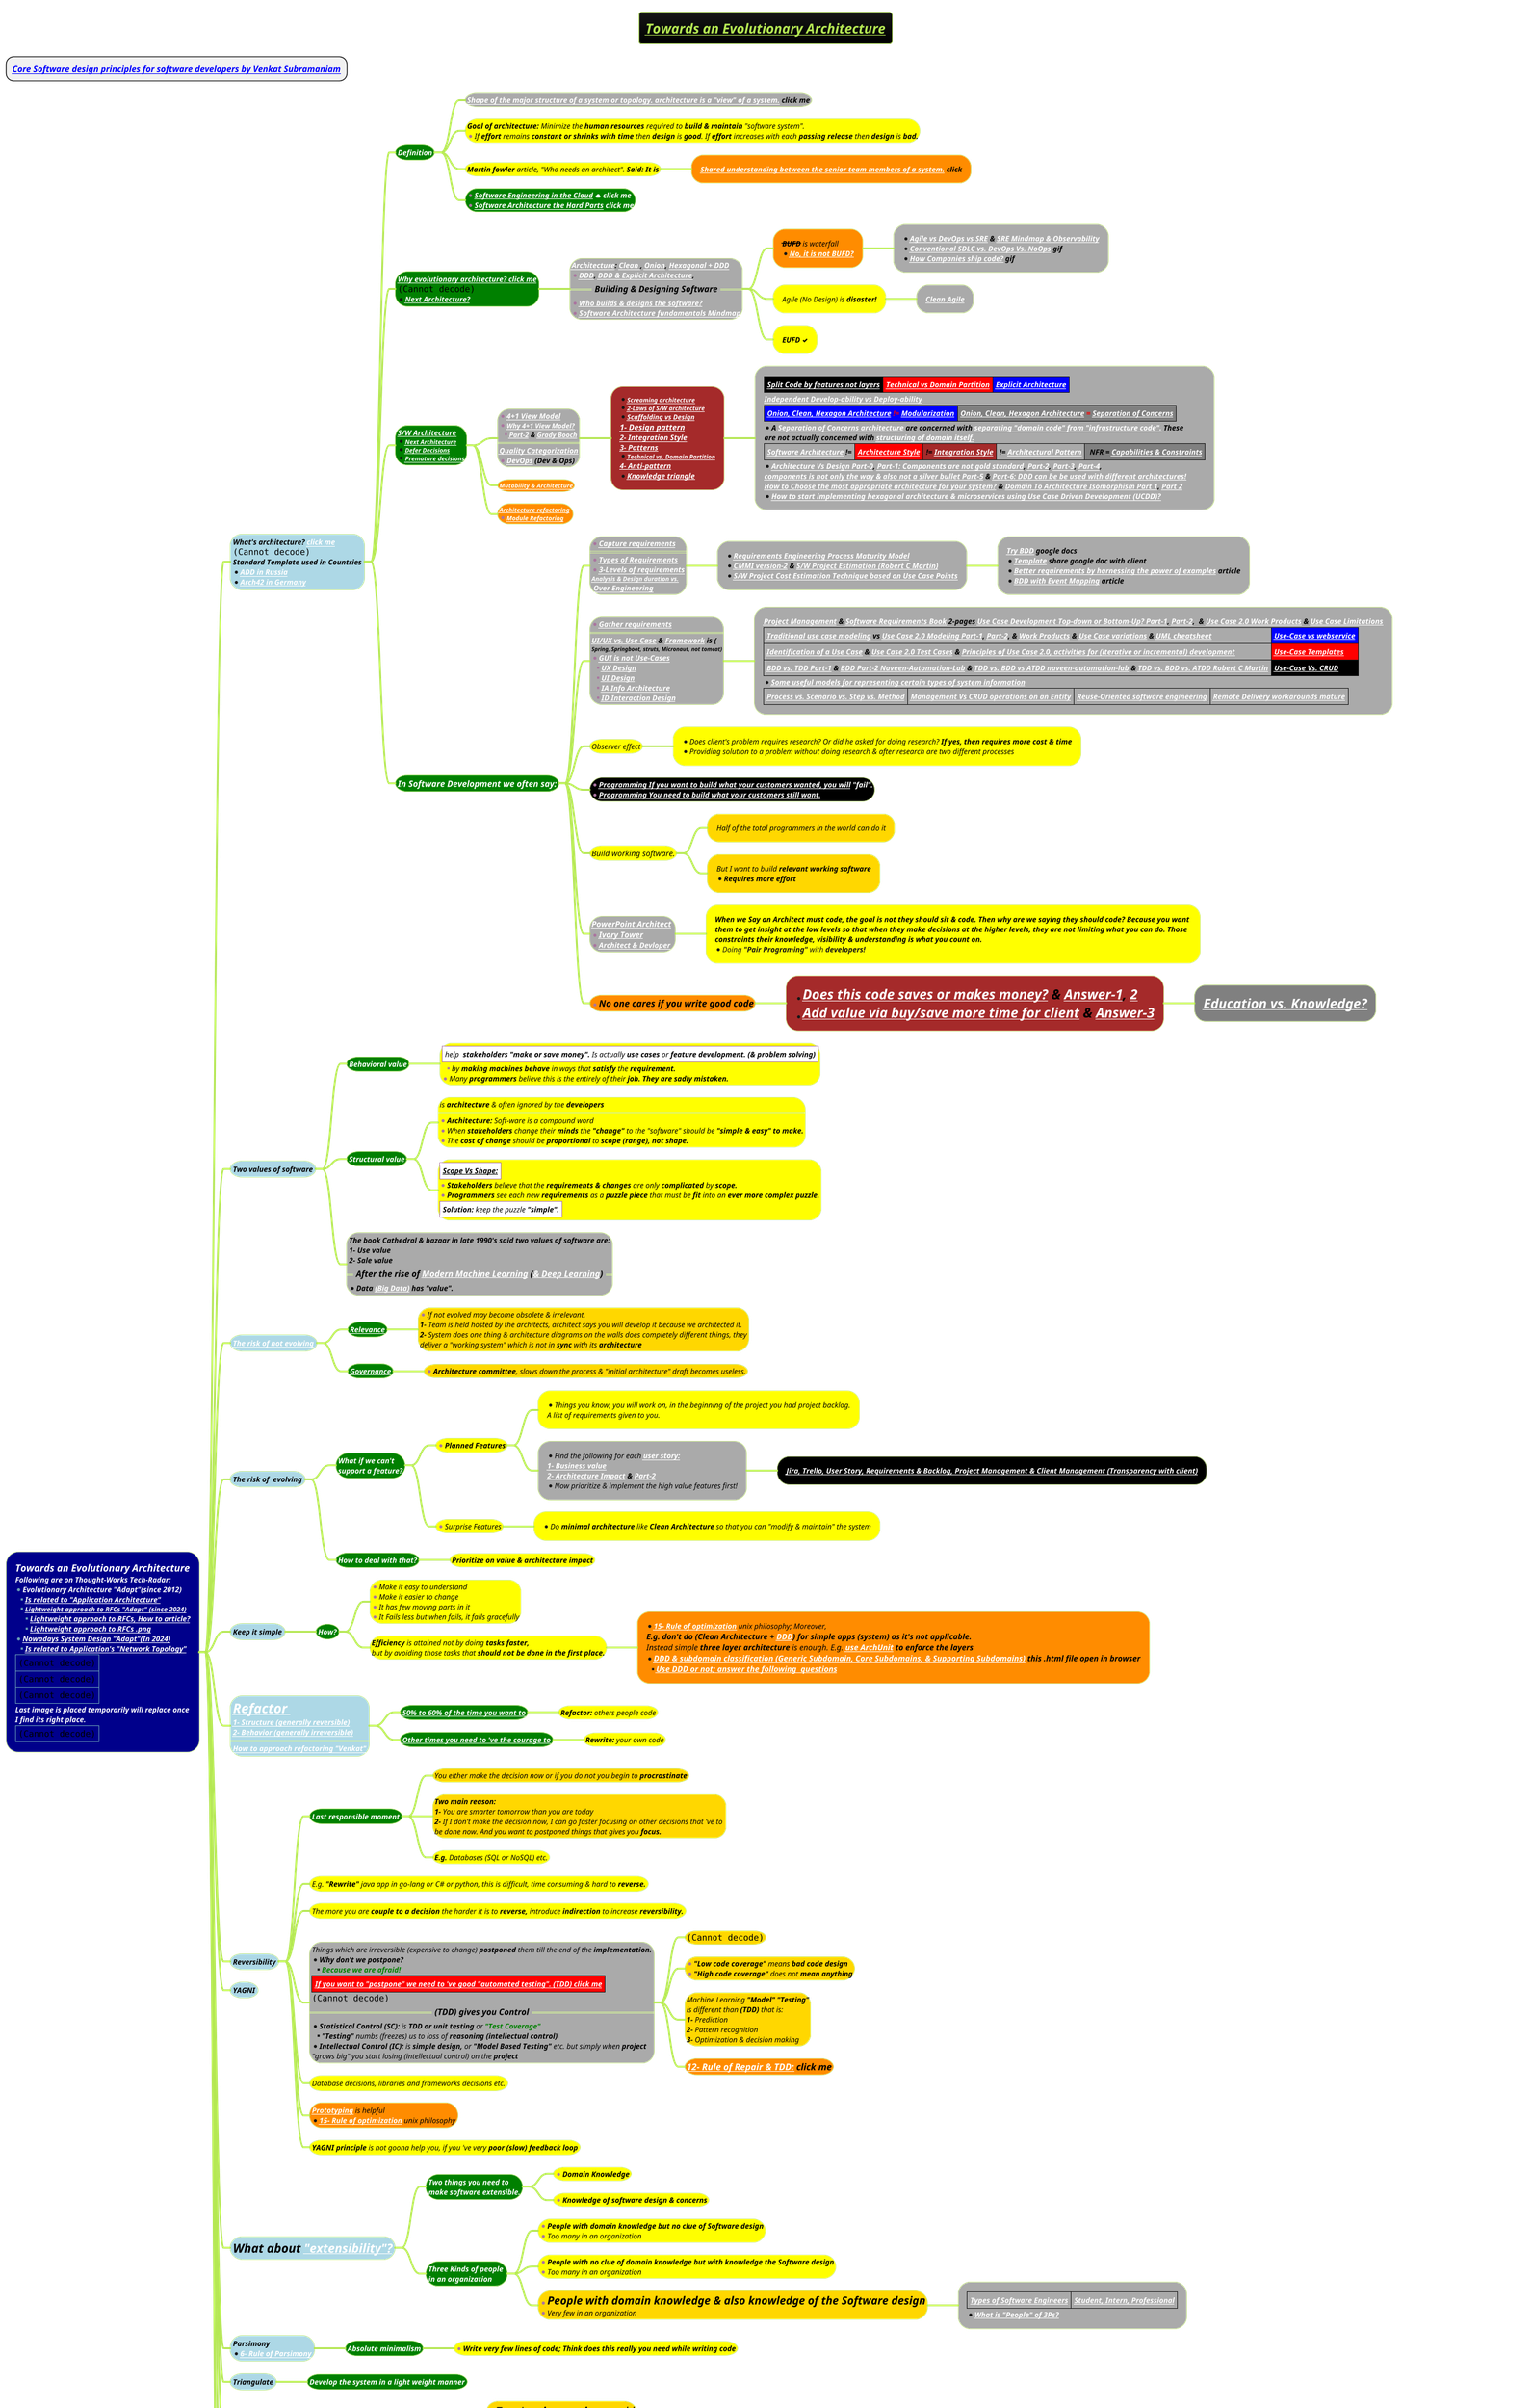 @startmindmap
title =<i><b><u><size:18>Towards an Evolutionary Architecture
* <i><b>[[docs/3-programming-languages/Venkat-Subramaniam/Core-Software-design-principles-for-software-developers.puml Core Software design principles for software developers by Venkat Subramaniam]]
!theme hacker

*[#darkblue]:<color:white><i>Towards an Evolutionary Architecture
<color:white><i><size:12>Following are on Thought-Works Tech-Radar:
*<color:white><i><size:12>Evolutionary Architecture "Adapt"(since 2012)
**<color:white><i><size:12>[[docs/3-programming-languages/Venkat-Subramaniam/images/img_149.png Is related to "Application Architecture"]]
**<color:white><i><size:11>[[https://www.thoughtworks.com/radar/techniques/lightweight-approach-to-rfcs Lightweight approach to RFCs "Adapt" (since 2024)]]
***<color:white><i><size:12>[[https://www.thoughtworks.com/radar/techniques/lightweight-approach-to-rfcs Lightweight approach to RFCs, How to article?]]
***<color:white><i><size:12>[[docs/3-programming-languages/Venkat-Subramaniam/images/img_569.png Lightweight approach to RFCs .png]]
*<color:white><i><size:12>[[docs/3-programming-languages/Venkat-Subramaniam/Architecting-Distributed-Cloud-Apps.puml Nowadays System Design "Adapt"(In 2024)]]
**<color:white><i><size:12>[[docs/3-programming-languages/Venkat-Subramaniam/images/img_149.png Is related to Application's "Network Topology"]]
|<img:images/img_6.jpg{scale=.4}>|
|<img:images/img_568.png{scale=.33}>|
|<img:images/img_567.png{scale=.396}>|
<color:white><i><size:12>Last image is placed temporarily will replace once
<color:white><i><size:12>I find its right place.
|<img:images/img_581.png{scale=.35}>|;

**[#lightblue]:<i><color #black><size:12>What's architecture? [[docs/3-programming-languages/Venkat-Subramaniam/images/img_139.png click me]]
<img:images/img_139.png{scale=.4}>
<i><color #black><size:12>Standard Template used in Countries
*<i><color #black><size:12>[[docs/3-programming-languages/Venkat-Subramaniam/images/img_571.png ADD in Russia]]
*<i><color #black><size:12>[[docs/3-programming-languages/Venkat-Subramaniam/images/img_571.png Arch42 in Germany]];

***[#green] <i><color #white><b><size:12>Definition
****[#a] <i><color #black><size:12><b>[[docs/3-programming-languages/Venkat-Subramaniam/app-vs-network-structure.puml Shape of the major structure of a system or topology. architecture is a "view" of a system.]] click me
****[#yellow]:<i><color #black><size:12>**Goal of architecture:** Minimize the **human resources** required to **build & maintain** "software system".
*<i><color #black><size:12>If **effort** remains **constant or shrinks with time** then **design** is **good**. If **effort** increases with each **passing release** then **design** is <b>bad.;
****[#yellow] <i><color #black><size:12>**Martin fowler** article, "Who needs an architect". <b>Said: It is
*****[#darkorange] <b><i><color #black><size:12>[[docs/3-programming-languages/Venkat-Subramaniam/images/img_252.png Shared understanding between the senior team members of a system.]] click
****[#green] *<b><i><color #white><size:12>[[docs/3-programming-languages/Venkat-Subramaniam/images/img_271.png Software Engineering in the Cloud]] <&cloud> click me \n*<b><i><color #white><size:12>[[docs/3-programming-languages/clean-architecture/images/img.png Software Architecture the Hard Parts]] click me

***[#green]:<b><i><color #white><size:12>[[docs/3-programming-languages/Venkat-Subramaniam/images/img_134.jpg Why evolutionary architecture? click me]]
<img:images/img_1.jpg{scale=.222}>
*<b><i><color #white><size:12>[[docs/3-programming-languages/Venkat-Subramaniam/images/img_541.png Next Architecture?]];

****[#a]:<b><i><color #black><size:12>[[docs/3-programming-languages/Venkat-Subramaniam/images/img_27.png Architecture]]: [[docs/3-programming-languages/Venkat-Subramaniam/images/img_27.png Clean ]], [[docs/3-programming-languages/Venkat-Subramaniam/images/img_58.jpg Onion]], [[docs/3-programming-languages/Venkat-Subramaniam/images/img_574.png Hexagonal + DDD]]
*<i><color #black><size:12><b>[[docs/3-programming-languages/Venkat-Subramaniam/images/img_97.png DDD]], [[docs/3-programming-languages/Venkat-Subramaniam/images/img_7.jpg DDD & Explicit Architecture]],
==<i><color #black><size:14><b>Building & Designing Software==
*<b><i><color #black><size:12>[[docs/3-programming-languages/Venkat-Subramaniam/images/img_63.png Who builds & designs the software?]]
*<b><i><color #black><size:12>[[docs/cloud-computing/AWS-Cloud/Software_Architecture_Mindmap.png Software Architecture fundamentals Mindmap]];
*****[#darkorange] <i><color #black><size:12>**--BUFD--** is waterfall \n*<i><color #black><size:12>**[[docs/3-programming-languages/Venkat-Subramaniam/images/img_556.png No, it is not BUFD?]]**
******[#a] *<i><color #black><size:12><b>[[docs/3-programming-languages/Venkat-Subramaniam/images/img_255.png Agile vs DevOps vs SRE]] & [[docs/3-devops/devops-plantuml-mindmap/Site-Reliability-Engineering-(SRE).puml SRE Mindmap & Observability]] \n*<i><color #black><b><size:12>[[docs/3-programming-languages/Venkat-Subramaniam/gif/conventional-SDLC-vs-DevOps-vs-NoOps.adoc Conventional SDLC vs. DevOps Vs. NoOps]] gif \n*<i><color #black><b><size:12>[[docs/3-programming-languages/Venkat-Subramaniam/gif/how-companies-ship-code.adoc How Companies ship code?]] gif

*****[#yellow] <i><color #black><size:12>Agile (No Design) is <b>disaster!
******[#a] <b><i><color #black><size:12>[[a Clean Agile]]
*****[#yellow] <i><color #black><size:12><b>EUFD <&check>

***[#green]:<i><color #white><b><size:12>[[docs/3-programming-languages/Venkat-Subramaniam/images/img_73.png S/W Architecture]]
*<b><i><color #black><size:10><color:white>[[docs/3-programming-languages/Venkat-Subramaniam/images/img_541.png Next Architecture]]
*<b><i><color #black><size:10><color:white>[[docs/3-programming-languages/Venkat-Subramaniam/images/img_542.png Defer Decisions]]
*<b><i><color #black><size:10><color:white>[[docs/3-programming-languages/Venkat-Subramaniam/images/img_562.png Premature decisions]];
****[#a]:*<b><i><color #black><size:12>[[docs/3-programming-languages/Venkat-Subramaniam/images/img_247.png 4+1 View Model]]
*<b><i><color #black><size:11>[[docs/3-programming-languages/Venkat-Subramaniam/images/img_527.png Why 4+1 View Model?]]
**<b><i><color #black><size:11>[[docs/3-programming-languages/Venkat-Subramaniam/images/img_528.png Part-2]] & [[docs/3-programming-languages/Venkat-Subramaniam/images/img_529.png Grady Booch]]
====
<b><i><color #black><size:12>[[docs/3-programming-languages/Venkat-Subramaniam/images/img_3.jpg Quality Categorization]]
*<b><i><color #black><size:12>[[docs/3-programming-languages/Venkat-Subramaniam/gif/conventional-SDLC-vs-DevOps-vs-NoOps.adoc DevOps]] (Dev & Ops);
*****[#brown]:*<b><i><color #black><size:10>[[docs/3-programming-languages/Venkat-Subramaniam/images/img_291.png Screaming architecture]]
*<b><i><color #black><size:10>[[docs/3-programming-languages/Venkat-Subramaniam/images/img_273.png 2-Laws of S/W architecture]]
*<b><i><color #black><size:11>[[docs/3-programming-languages/Venkat-Subramaniam/images/img_175.png Scaffolding vs Design]]
<b><i><color #black><size:13>[[docs/3-programming-languages/Venkat-Subramaniam/images/img_75.png 1- Design pattern]]
<b><i><color #black><size:12>[[docs/3-programming-languages/Venkat-Subramaniam/integration-style.puml 2- Integration Style]]
<b><i><color #black><size:12>[[docs/3-programming-languages/Venkat-Subramaniam/images/img_77.png 3- Patterns]]
*<b><i><color #black><size:10>[[docs/3-programming-languages/Venkat-Subramaniam/images/img_8.jpg Technical vs. Domain Partition]]
<b><i><color #black><size:12>[[docs/3-programming-languages/Venkat-Subramaniam/images/img_179.png 4- Anti-pattern]]
*<b><i><color #black><size:12>[[docs/3-programming-languages/Venkat-Subramaniam/images/img_245.png Knowledge triangle]];
******[#a]:|<#black><b><i><color #black><size:12>[[docs/3-programming-languages/Venkat-Subramaniam/images/img_575.png Split Code by features not layers]]|<#red><b><i><color #black><size:12>[[docs/3-programming-languages/Venkat-Subramaniam/images/img_8.jpg Technical vs Domain Partition]]|<#blue><b><i><color #black><size:12>[[docs/3-programming-languages/Venkat-Subramaniam/images/img_7.jpg Explicit Architecture]]|
<b><i><color #black><size:12>[[a Independent Develop-ability vs Deploy-ability]]
|<#blue><b><i><color #red><size:12>[[docs/3-programming-languages/Venkat-Subramaniam/images/img_7.jpg Onion, Clean, Hexagon Architecture]] != [[docs/3-programming-languages/Venkat-Subramaniam/images/img_41.png Modularization]]|<#grey><b><i><color #red><size:12>[[docs/3-programming-languages/Venkat-Subramaniam/images/img_7.jpg Onion, Clean, Hexagon Architecture]] = [[a Separation of Concerns]]|
*<b><i><color #black><size:12>A [[docs/3-programming-languages/Venkat-Subramaniam/images/img_7.jpg Separation of Concerns architecture]] are concerned with [[docs/3-programming-languages/Venkat-Subramaniam/images/img_7.jpg separating "domain code" from "infrastructure code".]] These
<b><i><color #black><size:12>are not actually concerned with [[docs/3-programming-languages/Venkat-Subramaniam/images/img_580.png structuring of domain itself.]]
|<b><i><color #black><size:12>[[docs/3-programming-languages/Venkat-Subramaniam/images/img_73.png Software Architecture]] !=|<#red><b><i><color #red><size:12>[[docs/3-programming-languages/Venkat-Subramaniam/images/img_77.png Architecture Style]]|<#brown><b><i><color #black><size:12>!= [[docs/3-programming-languages/Venkat-Subramaniam/integration-style.puml Integration Style]]|<b><i><color #black><size:12>!= [[docs/3-programming-languages/Venkat-Subramaniam/images/img_77.png Architectural Pattern]]|<#grey><b><i><color #black><size:12> NFR = [[docs/3-programming-languages/Venkat-Subramaniam/images/img_603.png Capabilities & Constraints]]|
*<b><i><color #black><size:12>[[docs/3-programming-languages/Venkat-Subramaniam/images/img_582.png Architecture Vs Design Part-0]], [[docs/3-programming-languages/Venkat-Subramaniam/images/img_575.png Part-1: Components are not gold standard]], [[docs/3-programming-languages/Venkat-Subramaniam/images/img_583.png Part-2]], [[docs/3-programming-languages/Venkat-Subramaniam/images/img_584.png Part-3]], [[docs/3-programming-languages/Venkat-Subramaniam/images/img_585.png Part-4]],
<b><i><color #black><size:12>[[docs/3-programming-languages/Venkat-Subramaniam/images/img_586.png components is not only the way & also not a silver bullet Part-5]] & [[docs/3-programming-languages/Venkat-Subramaniam/images/img_587.png Part-6: DDD can be be used with different architectures!]]
<b><i><color #black><size:12>[[docs/3-programming-languages/Venkat-Subramaniam/images/img_599.png How to Choose the most appropriate architecture for your system?]] & [[https://www.youtube.com/watch?v=LwSyX9AA3_0&ab_channel=MarkRichards Domain To Architecture Isomorphism Part 1]], [[https://www.youtube.com/watch?v=LwSyX9AA3_0&ab_channel=MarkRichards Part 2]]
*<b><i><color #black><size:12>[[docs/3-programming-languages/Venkat-Subramaniam/images/img_604.png How to start implementing hexagonal architecture & microservices using Use Case Driven Development (UCDD)?]];

****[#darkorange] <b><i><color #black><size:10>[[docs/3-programming-languages/Venkat-Subramaniam/images/img_283.png Mutability & Architecture]]
****[#darkorange] <b><i><color #black><size:10>[[docs/3-programming-languages/Venkat-Subramaniam/images/img_256.png Architecture refactoring]] \n*<b><i><color #black><size:10>[[docs/3-programming-languages/Venkat-Subramaniam/images/img_512.png Module Refactoring]]

***[#green] <b><i><color #white><size:14>In Software Development we often say:
****[#a]:*<b><i><color #black><size:12>[[docs/3-programming-languages/Venkat-Subramaniam/images/img_138.png Capture requirements]]
====
*<b><i><color #black><size:12>[[docs/3-programming-languages/Venkat-Subramaniam/images/img_601.png Types of Requirements]]
*<b><i><color #black><size:12>[[docs/3-programming-languages/Venkat-Subramaniam/images/img_5.jpg 3-Levels of requirements]]
<b><i><color #black><size:10>[[docs/3-programming-languages/Venkat-Subramaniam/images/img_530.png Analysis & Design duration vs.]]
<b><i><color #black><size:12> [[docs/3-programming-languages/Venkat-Subramaniam/images/img_530.png Over Engineering]];

*****[#a]:*<b><i><color #black><size:12>[[docs/3-programming-languages/Venkat-Subramaniam/images/img_242.png Requirements Engineering Process Maturity Model]]
*<b><i><color #black><size:12>[[docs/3-programming-languages/Venkat-Subramaniam/images/img_244.png CMMI version-2]] & [[docs/3-programming-languages/Venkat-Subramaniam/images/img_439.png S/W Project Estimation (Robert C Martin)]]
*<b><i><color #black><size:12>[[docs/3-programming-languages/clean-architecture/images/image-2023-02-20-18-57-28-106.png S/W Project Cost Estimation Technique based on Use Case Points]];

******[#a]:<b><i><color #black><size:12>[[https://docs.google.com/document/d/1yBJZUMnXvuQWVgM9HTpH0VHwaUutjbFmHIjZrzKLMVA/edit Try BDD]] google docs
*<b><i><color #black><size:12>[[docs/3-programming-languages/Venkat-Subramaniam/images/img_282.png Template]] share google doc with client
*<b><i><color #black><size:12>[[https://cucumber.io/blog/bdd/better-requirements-by-harnessing-the-power-of-exa/ Better requirements by harnessing the power of examples]] article
*<b><i><color #black><size:12>[[https://cucumber.io/blog/bdd/bdd-with-event-mapping/ BDD with Event Mapping]] article;

****[#a]:*<b><i><color #black><size:12>[[docs/1-business-analyst/requirements-management.puml Gather requirements]]
====
<b><i><color #black><size:12>[[docs/1-Requirement-Engineering/MVP-PoC-and-case-study/UI-UX.puml UI/UX vs. Use Case]] & [[docs/3-programming-languages/Venkat-Subramaniam/images/img_267.png Framework]] is (
<b><i><color #black><size:9>Spring, Springboot, struts, Micronaut, not tomcat)
*<b><i><color #black><size:12>[[docs/3-programming-languages/Venkat-Subramaniam/images/img_532.png GUI is not Use-Cases]]
**<b><i><color #black><size:12>[[docs/3-programming-languages/Venkat-Subramaniam/images/img_534.png UX Design]]
**<b><i><color #black><size:12>[[docs/3-programming-languages/Venkat-Subramaniam/images/img_533.png UI Design]]
**<b><i><color #black><size:12>[[docs/3-programming-languages/Venkat-Subramaniam/images/img_535.png IA Info Architecture]]
**<b><i><color #black><size:12>[[docs/3-programming-languages/Venkat-Subramaniam/images/img_536.png ID Interaction Design]];
*****[#a]:<b><i><color #black><size:12>[[docs/1-business-analyst/project-management/project-management.puml Project Management]] & [[docs/3-programming-languages/Venkat-Subramaniam/pdf/software-requirements.pdf Software Requirements Book]] 2-pages [[docs/3-programming-languages/Venkat-Subramaniam/images/img_538.png Use Case Development Top-down or Bottom-Up? Part-1]], [[docs/3-programming-languages/Venkat-Subramaniam/images/img_561.png Part-2]],  & [[docs/3-programming-languages/Venkat-Subramaniam/images/img_539.png Use Case 2.0 Work Products]] & [[docs/3-programming-languages/Venkat-Subramaniam/images/img_540.png Use Case Limitations]]
|<b><i><color #black><size:12>[[docs/3-programming-languages/clean-architecture/images/use-case-modeling.png Traditional use case modeling]] vs [[docs/3-programming-languages/Venkat-Subramaniam/images/img_171.png Use Case 2.0 Modeling Part-1]], [[docs/3-programming-languages/Venkat-Subramaniam/images/img_345.png Part-2]], & [[docs/3-programming-languages/Venkat-Subramaniam/images/img_211.png Work Products]] & [[docs/3-programming-languages/Venkat-Subramaniam/images/img_287.png Use Case variations]] & [[docs/3-programming-languages/Venkat-Subramaniam/images/img_128.jpg UML cheatsheet]]|<#blue><b><i>[[docs/2-uml/requirements-and-design-with-plantuml/1-use-cases-or-features/use-case.png Use-Case vs webservice]]|
|<b><i><color #black><size:12>[[docs/3-programming-languages/Venkat-Subramaniam/Identification-of-a-use-case.puml Identification of a Use Case]] & [[docs/3-programming-languages/Venkat-Subramaniam/images/img_355.png Use Case 2.0 Test Cases]] & [[docs/3-programming-languages/Venkat-Subramaniam/images/img_356.png Principles of Use Case 2.0, activities for (iterative or incremental) development]]|<#red><b><i>[[docs/3-programming-languages/clean-architecture/images/Screenshot_33.png Use-Case Templates]]|
|<b><i><color #black><size:12>[[docs/3-programming-languages/Venkat-Subramaniam/images/BDD-Vs-TDD.drawio.png BDD vs. TDD Part-1]] & [[docs/3-programming-languages/Venkat-Subramaniam/images/img_427.png BDD Part-2 Naveen-Automation-Lab]] & [[docs/3-programming-languages/Venkat-Subramaniam/images/img_426.png TDD vs. BDD vs ATDD naveen-automation-lab]] & [[docs/3-programming-languages/Venkat-Subramaniam/images/ATDD-vs-TDD-robert-c-martin.drawio.png TDD vs. BDD vs. ATDD Robert C Martin]]|<#black><i><b>[[docs/3-programming-languages/Venkat-Subramaniam/images/img_525.png Use-Case Vs. CRUD]]|
*<b><i><color #black><size:12>[[docs/3-programming-languages/Venkat-Subramaniam/images/img_543.png Some useful models for representing certain types of system information]]
|<b><i><color #black><size:12>[[docs/3-programming-languages/Venkat-Subramaniam/images/img_564.png Process vs. Scenario vs. Step vs. Method]]|<b><i><color #black><size:12>[[docs/3-programming-languages/Venkat-Subramaniam/images/img_565.png Management Vs CRUD operations on an Entity]]|<b><i><color #black><size:12>[[docs/1-Requirement-Engineering/reuse-oriented-software-engineering.puml Reuse-Oriented software engineering]]|<b><i><color #black><size:12>[[docs/3-programming-languages/Venkat-Subramaniam/images/img_570.png Remote Delivery workarounds mature]]|;

****[#yellow] <i><color #black><size:12>Observer effect
*****[#yellow] *<i><color #black><size:12>Does client's problem requires research? Or did he asked for doing research? <b>If yes, then requires more cost & time \n*<i><color #black><size:12>Providing solution to a problem without doing research & after research are two different processes
****[#black] *<b><i><color #white><size:12>[[docs/3-programming-languages/Venkat-Subramaniam/images/img_268.png Programming If you want to build what your customers wanted, you will]] <b>"fail".\n*<b><i><color #white><size:12>[[docs/3-programming-languages/Venkat-Subramaniam/images/img_268.png Programming You need to build what your customers still want.]]
****[#yellow] <i><color #black><size:13>Build working software.
*****[#gold] <i><color #black><size:12>Half of the total programmers in the world can do it
*****[#gold] <i><color #black><size:12>But I want to build <b>relevant working software\n*<b><i><color #black><size:12>Requires more effort
****[#a] <i><color #black><size:13><b>[[docs/3-programming-languages/Venkat-Subramaniam/images/img_251.png PowerPoint Architect]] \n*<i><color #black><size:13><b>[[docs/3-programming-languages/Venkat-Subramaniam/images/img_431.png Ivory Tower]] \n*<i><color #black><size:12><b>[[docs/3-programming-languages/Venkat-Subramaniam/images/img_446.png Architect & Devloper]]
*****[#yellow] <i><color #black><size:12><b>When we Say an Architect must code, the goal is not they should sit & code. Then why are we saying they should code? Because you want \n<i><color #black><size:12><b>them to get insight at the low levels so that when they make decisions at the higher levels, they are not limiting what you can do. Those \n<i><color #black><size:12><b>constraints their knowledge, visibility & understanding is what you count on. \n*<i>Doing **"Pair Programing"** with <b>developers!
****[#darkorange] *<i><color #black><size:15><b>No one cares if you write good code
*****[#brown]:*<i><color #black><size:22><b>[[docs/3-programming-languages/Venkat-Subramaniam/images/img_59.png Does this code saves or makes money?]] & [[docs/3-programming-languages/Venkat-Subramaniam/images/img_559.png Answer-1]], [[docs/3-programming-languages/Venkat-Subramaniam/images/img_560.png 2]]
*<i><color #black><size:22><b>[[docs/3-programming-languages/Venkat-Subramaniam/images/img_59.png Add value via buy/save more time for client]] & [[docs/3-programming-languages/Venkat-Subramaniam/images/img_566.png Answer-3]];
******[#grey] <i><color #black><size:22><b>[[docs/3-programming-languages/Venkat-Subramaniam/images/img_59.png Education vs. Knowledge?]]
**[#lightblue] <i><color #black><size:12><b>Two values of software
***[#green] <i><color #white><size:12><b>Behavioral value
****[#yellow]:|<#white><i><color #black><size:12>help  **stakeholders** <b>"make or save money".</b> Is actually **use cases** or <b>feature development. (& problem solving)|
**<i><color #black><size:12>by **making machines behave** in ways that **satisfy** the <b>requirement.
*<i><color #black><size:12>Many **programmers** believe this is the entirely of their <b>job. They are sadly mistaken.;
***[#green] <i><color #white><size:12><b>Structural value
****[#yellow]:<i><color #black><size:12>is **architecture** & often ignored by the <b>developers
====
*<i><color #black><size:12>**Architecture:** Soft-ware is a compound word
*<i><color #black><size:12>When **stakeholders** change their **minds** the **"change"** to the "software" should be <b>"simple & easy" to make.
*<i><color #black><size:12>The **cost of change** should be **proportional** to <b>scope (range), not shape.;
****[#yellow]:|<#white><i><color #black><size:12><b><u>Scope Vs Shape:|
*<i><color #black><size:12>**Stakeholders** believe that the **requirements & changes** are only **complicated** by <b>scope.
*<i><color #black><size:12>**Programmers** see each new **requirements** as a **puzzle piece** that must be **fit** into an <b>ever more complex puzzle.
|<#white><i><color #black><size:12>**Solution:** keep the puzzle **"simple".**|;
***[#a]:<i><color #black><size:12><b>The book Cathedral & bazaar in late 1990's said two values of software are:
<i><color #black><size:12><b>1- Use value
<i><color #black><size:12><b>2- Sale value
==<i><color #black><size:14><b>After the rise of [[docs/AI-ML-DL-Data-Science-and-BigData/machine-learning-ML/Modern-Machine-Learning.puml Modern Machine Learning]] ([[docs/AI-ML-DL-Data-Science-and-BigData/machine-learning-ML/3-deep-learning-DL/Deep-Learning.puml & Deep Learning]])==
*<i><color #black><size:12><b>Data [[docs/AI-ML-DL-Data-Science-and-BigData/big-data/big-data.puml (Big Data)]] has "value".;
**[#lightblue] <i><color #black><size:12>[[docs/1-business-analyst/client-management/software-house/Software-House-Processes.puml The risk of not evolving]]
***[#green] <b><i><color #white><size:12>[[docs/1-business-analyst/client-management/software-house/Software-House-Processes.puml Relevance]]
****[#gold]:*<i><color #black><size:12>If not evolved may become obsolete & irrelevant.
<i><color #black><size:12>**1-** Team is held hosted by the architects, architect says you will develop it because we architected it.
<i><color #black><size:12>**2-** System does one thing & architecture diagrams on the walls does completely different things, they
<i><color #black><size:12>deliver a "working system" which is not in **sync** with its <b>architecture;
***[#green] <b><i><color #white><size:12>[[docs/1-business-analyst/client-management/software-house/Software-House-Processes.puml Governance]]
****[#gold] *<i><color #black><size:12>**Architecture committee,** slows down the process & "initial architecture" draft becomes useless.
**[#lightblue] <i><color #black><size:12>The risk of  evolving
***[#green] <b><i><color #white><size:12>What if we can't \n<b><i><color #white><size:12>support a feature?
****[#yellow] *<i><color #black><size:12><b>Planned Features
*****[#yellow] *<i><color #black><size:12>Things you know, you will work on, in the beginning of the project you had project backlog. \n<i><color #black><size:12>A list of requirements given to you.
*****[#a] *<i><color #black><size:12>Find the following for each <b>[[docs/3-programming-languages/Venkat-Subramaniam/images/img_448.png user story:]]\n<i><color #black><size:12><b>[[docs/3-programming-languages/Venkat-Subramaniam/images/img_559.png 1- Business value]] \n<i><color #black><size:12><b>[[docs/3-programming-languages/Venkat-Subramaniam/images/img_448.png 2- Architecture Impact]] & [[docs/3-programming-languages/Venkat-Subramaniam/images/img_603.png Part-2]] \n*<i><color #black><size:12>Now prioritize & implement the high value features first!
******[#black] <b><i><color #white><size:12>[[docs/3-programming-languages/Venkat-Subramaniam/images/img_447.png Jira, Trello, User Story, Requirements & Backlog, Project Management & Client Management (Transparency with client)]]
****[#yellow] *<i><color #black><size:12>Surprise Features
*****[#yellow] *<i><color #black><size:12>Do **minimal architecture** like **Clean Architecture** so that you can "modify & maintain" the system
***[#green] <i><color #white><b><size:12>How to deal with that?
****[#yellow] <b><i><color #black><size:12>Prioritize on value & architecture impact
**[#lightblue] <i><color #black><size:12>Keep it simple

***[#green] <i><color #white><b><size:12>How?
****[#yellow]:*<i><color #black><size:12>Make it easy to understand
*<i><color #black><size:12>Make it easier to change
*<i><color #black><size:12>It has few moving parts in it
*<i><color #black><size:12>It Fails less but when fails, it fails gracefully;

****[#yellow] <i><color #black><size:12><b>Efficiency</b> is attained not by doing <b>tasks faster,\n<i><color #black><size:12>but by avoiding those tasks that <b>should not be done in the first place.
*****[#darkorange]:*<i><color #black><size:12>**[[docs/3-programming-languages/Venkat-Subramaniam/Unix-Philosophy.puml 15- Rule of optimization]]** unix philosophy; Moreover,
<i><color #black><size:13><b>E.g. don't do (Clean Architecture + [[docs/3-programming-languages/Venkat-Subramaniam/images/img_55.jpg DDD]]) for simple apps (system) as it's not applicable.
<i><color #black><size:13>Instead simple **three layer architecture** is enough. E.g. <b>[[docs/3-programming-languages/clean-architecture/archunit.adoc use ArchUnit]] to enforce the layers
*<i><color #black><size:13><b>[[docs/3-programming-languages/Venkat-Subramaniam/gif/DDD-and-subdomain-classification.html DDD & subdomain classification (Generic Subdomain, Core Subdomains, & Supporting Subdomains)]] this .html file open in browser
**<i><color #black><size:13><b>[[docs/3-programming-languages/Venkat-Subramaniam/images/DDD-and-questions.drawio.png Use DDD or not; answer the following  questions]];

**[#lightblue]:<i><color #black><size:22>[[docs/3-programming-languages/Venkat-Subramaniam/images/img_249.png Refactor ]]
<i><color #black><size:12>[[docs/3-programming-languages/Venkat-Subramaniam/images/img_466.png 1- Structure (generally reversible)]]
<i><color #black><size:12>[[docs/3-programming-languages/Venkat-Subramaniam/images/img_466.png 2- Behavior (generally irreversible)]]
====
<i><color #black><size:12>[[docs/3-programming-languages/Venkat-Subramaniam/how-to-approach-refactoring.puml How to approach refactoring "Venkat"]];
***[#green] <b><i><color #white><size:12>[[docs/3-programming-languages/Venkat-Subramaniam/images/img_131.png 50% to 60% of the time you want to]]
****[#yellow] <i><color #black><size:12><b>Refactor:</b> others people code
***[#green] <b><i><color #white><size:12>[[docs/3-programming-languages/Venkat-Subramaniam/images/img_131.png Other times you need to 've the courage to]]
****[#yellow] <i><color #black><size:12><b>Rewrite:</b> your own code
**[#lightblue] <i><color #black><size:12>Reversibility
***[#green] <b><i><color #white><size:12>Last responsible moment
****[#gold] <i><color #black><size:12>You either make the decision now or if you do not you begin to <b>procrastinate
****[#gold] <i><color #black><size:12><b>Two main reason: \n<i><color #black><size:12>**1-** You are smarter tomorrow than you are today\n<i><color #black><size:12>**2-** If I don't make the decision now, I can go faster focusing on other decisions that 've to \n<i><color #black><size:12>be done now. And you want to postponed things that gives you <b>focus.
****[#yellow] <i><color #black><size:12><b>E.g.</b> Databases (SQL or NoSQL) etc.
***[#yellow] <i><color #black><size:12>E.g. **"Rewrite"** java app in go-lang or C# or python, this is difficult, time consuming & hard to <b>reverse.
***[#yellow] <i><color #black><size:12>The more you are **couple to a decision** the harder it is to **reverse,** introduce **indirection** to increase <b>reversibility.
***[#a]:<i><color #black><size:12>Things which are irreversible (expensive to change) **postponed** them till the end of the <b>implementation.
*<b><i><color #black><size:12>Why don't we postpone?
**<b><i><color #green><size:12>Because we are afraid!
|<#red><b><i><color #white><size:12>[[docs/books/1-books-backlog/software-testing/automated-testing.puml If you want to "postpone" we need to 've good "automated testing". (TDD) click me]]|
<img:images/img_43.png{scale=.86}>
==<i><color #black><size:14><b>(TDD) gives you Control==
*<i><color #black><size:12><b>Statistical Control (SC):</b> is **TDD or unit testing** or <b><color:green>"Test Coverage"
**<i><color #black><size:12><b>"Testing"</b> numbs (freezes) us to loss of <b>reasoning (intellectual control)
*<i><color #black><size:12><b>Intellectual Control (IC):</b> is **simple design,** or <b>"Model Based Testing"</b> etc. but simply when <b>project
<i><color #black><size:12>"grows big" you start losing (intellectual control) on the <b>project;
****[#gold] <i><color #black><size:12><img:images/img_35.png{scale=0.7}>
****[#gold] *<i><color #black><size:12>**"Low code coverage"** means **bad code design** \n*<i><color #black><size:12>**"High code coverage"** does not <b>mean anything
****[#gold] <i><color #black><size:12>Machine Learning <b>"Model" "Testing"\n<i><color #black><size:12>is different than <b>(TDD)</b> that is:\n<i><color #black><size:12>**1-** Prediction\n<i><color #black><size:12>**2-** Pattern recognition\n<i><color #black><size:12>**3-** Optimization & decision making
****[#darkorange] <i><color #black><size:15><b>[[docs/3-programming-languages/Venkat-Subramaniam/Unix-Philosophy.puml 12- Rule of Repair & TDD:]] click me
***[#yellow] <i><color #black><size:12>Database decisions, libraries and frameworks decisions etc.
***[#darkorange] <i><color #black><size:12>**[[docs/1-Requirement-Engineering/MVP-PoC-and-case-study/Prototyping.puml Prototyping]]** is helpful\n*<i><color #black><size:12>**[[docs/3-programming-languages/Venkat-Subramaniam/Unix-Philosophy.puml 15- Rule of optimization]]** unix philosophy
***[#yellow] <i><color #black><size:12>**YAGNI principle** is not goona help you, if you 've very <b>poor (slow) feedback loop
**[#lightblue] <i><color #black><size:12>YAGNI
**[#lightblue] <i><color #black><size:20>What about <color #white>[[docs/3-programming-languages/Venkat-Subramaniam/Core-Software-design-principles-for-software-developers.puml "extensibility"?]]
***[#green] <i><color #white><b><size:12>Two things you need to \n<i><color #white><b><size:12>make software extensible.
****[#yellow] *<i><color #black><size:12><b>Domain Knowledge
****[#yellow] *<i><color #black><size:12><b>Knowledge of software design & concerns
***[#green] <i><color #white><b><size:12>Three Kinds of people \n<i><color #white><b><size:12>in an organization
****[#yellow] *<i><color #black><size:12><b>People with domain knowledge but no clue of Software design\n*<i><color #black><size:12>Too many in an organization
****[#yellow] *<i><color #black><size:12><b>People with no clue of domain knowledge but with knowledge the Software design\n*<i><color #black><size:12>Too many in an organization
****[#gold] *<i><color #black><size:18><b>People with domain knowledge & also knowledge of the Software design\n*<i><color #black><size:12>Very few in an organization

*****[#a]:|<i><color #black><size:12><b>[[docs/3-programming-languages/Venkat-Subramaniam/images/img_396.png Types of Software Engineers]]|<i><color #black><size:12><b>[[docs/3-programming-languages/Venkat-Subramaniam/images/img_146.png Student, Intern, Professional]]|
*<i><color #black><size:12><b>[[docs/1-business-analyst/client-management/software-house/images/img_2.png What is "People" of 3Ps?]];

**[#lightblue] <i><color #black><size:12>Parsimony\n*<i><color #black><size:12>[[docs/3-programming-languages/Venkat-Subramaniam/Unix-Philosophy.puml 6- Rule of Parsimony]]
***[#green] <i><color #white><b><size:12>Absolute minimalism
****[#yellow] *<i><color #black><size:12><b>Write very few lines of code; Think does this really you need while writing code
**[#lightblue] <i><color #black><size:12>Triangulate
***[#green] <i><color #white><b><size:12>Develop the system in a light weight manner
**[#lightblue] <i><color #black><size:22>Postel's law
***[#green] <i><color #white><b><size:12>Communicating across systems
****[#gold] *<i><color #black><size:18>True in **microservices** world
****[#yellow] *<i><color #black><size:18><b>Postel's law says:</b> be very  <b>generous</b> about what you <b>receive\n<i><color #black><size:18>& be very <b>conservative</b> about what you <b>send\n<img:images/img_28.png{scale=1}>\n<i><color #black><size:12>So as long as I can **iterate** over your **collection** it does not what is the **type** of your <b>collection.\n<i><color #black><size:12>In other words, don't make your <b>interface brittle.
**[#lightblue] <i><color #black><size:22>[[docs/3-programming-languages/Venkat-Subramaniam/images/img_64.png Reuse]] <size:12>[[docs/3-programming-languages/Venkat-Subramaniam/images/img_160.png Modularity patterns]] & [[https://dzone.com/refcardz/patterns-modular-architecture website link]] \n<i><size:13>[[docs/3-programming-languages/Venkat-Subramaniam/Unix-Philosophy.puml 1- Rule of modularity]]\n<img:images/img_41.png{scale=0.7}>
***[#green] <i><color #white><b><size:12>[[docs/3-programming-languages/Venkat-Subramaniam/images/img_137.jpg MVC vs MVP vs MVVP click me]]
***[#green] <i><color #white><b><size:12>Grady Booch Says:
****[#gold] *<i><color #black><size:18><b>First make the system "usable" then make the system <color #green>"reusable"
****[#yellow] *<i><color #black><size:18><b>To make a piece of the system/software "reusable" it has to be very<color #red> "generic"\n*<i><color #black><size:18><b>To make a piece of the system/software "usable"" it has to be very <color #brown>"specific"
****[#a] *<i><color #black><size:18><b>It's a tension between the two
***[#green] <i><color #white><b><size:12>In general:
****[#darkorange] <i><color #black><size:18>**[[docs/3-programming-languages/Venkat-Subramaniam/Core-Software-design-principles-for-software-developers.puml Logical design]]** (classes & packages) impacts <color #white><b>"extensibility"
****[#darkorange] <i><color #black><size:18>**[[docs/3-programming-languages/Venkat-Subramaniam/Core-Software-design-principles-for-software-developers.puml Physical design]]** (.jar) impacts <color #white><b>"re-usability & usability"
**[#lightblue]:<i><color #black><size:18>[[docs/3-programming-languages/Library-vs-Framework.puml Minimize libraries & frameworks]]
<i><color #black><size:12>I still use old libraries & frameworks. I use them because I know them already. Will I learn them today? Today
<i><color #black><size:12>I should learn things which are new & popular in market. <color #white>Venkat Subramaniam
==<i><color #black><size:14>[[docs/3-programming-languages/Venkat-Subramaniam/images/img_266.png Minimizing frameworks. How?]] & [[docs/3-programming-languages/Venkat-Subramaniam/images/img_357.png Frameworks that you must marry?]]==
|<img:images/img_31.png{scale=0.84}>| <img:images/img_34.png>|
==<i><color #black><size:14>[[docs/3-programming-languages/Venkat-Subramaniam/images/img_267.png Minimizing Libraries. How?]]==
|<img:images/img_56.jpg{scale=.65}>|<img:images/img_464.png{scale=.52}>|
<i><color #black><size:15>"interface" minimizes the "surface area" of "coupling code" & ease's replacing "library";
***[#yellow] <i><color #black><size:12>in the system, otherwise it is **"infatuation"** with the <b>"technology"
***[#darkorange] *<i><color #black><size:12>Don't **build** what you can **buy/download.** Don't **buy/download** what you don't <b>need! [[docs/3-programming-languages/Venkat-Subramaniam/images/img_428.png DDD]], [[docs/3-programming-languages/Venkat-Subramaniam/images/img_574.png Part-2]] \n*<i><color #black><size:12>"To slaughter a goat for a single grain". You could **buy** the **needed grain** from <b>market!
***[#gold] <i><color #black><size:12>If we're going to 've a **delivery independent architecture**, we 've to start with \n<i><color #black><size:12><b>delivery independent <color:#brown>"use cases"
***[#darkorange] *<i><color #black><size:12>**"main ()"** function is at **outer most layer.** Why? Because it is nearest to **input/output** & prone to <b>changes. \n*<i><color #black><b><size:12>[[docs/3-programming-languages/Venkat-Subramaniam/images/img_424.png click me]]
***[#a]:<i><color #black><size:12>There is nothing wrong with **[[docs/3-programming-languages/Venkat-Subramaniam/images/img_56.png outside-in or inside-out approach]]** so long as you **[[docs/3-programming-languages/Venkat-Subramaniam/Core-Software-design-principles-for-software-developers.puml decouple]]** your
<i><color #black><size:12>**[[docs/3-programming-languages/Venkat-Subramaniam/images/img_557.png business rules]]** from them.
*<i><color #black><size:12><b>[[docs/3-programming-languages/Venkat-Subramaniam/images/img_557.png What are critical Business Rules?]], [[docs/3-programming-languages/Venkat-Subramaniam/images/img_559.png Business Rules & Coincidence Part-1]], [[docs/3-programming-languages/Venkat-Subramaniam/images/img_560.png Part-2]], [[docs/3-programming-languages/Venkat-Subramaniam/images/img_574.png Part-3]]
==|<#red><i><color #black><size:16>**[[docs/3-programming-languages/Venkat-Subramaniam/images/img_537.png Inside-out]], [[docs/3-programming-languages/Venkat-Subramaniam/images/img_555.png Bottom-up]], & [[docs/3-programming-languages/Venkat-Subramaniam/images/img_556.png BUFD]]** <color:yellow>(Low-level analysis & design)|==
*<i><color #black><size:16>**Inside-out:** approach is (1st <u>**analyze & design entities & use cases layer**)
|<#darkorange><i><color #black><b><size:16>[[docs/3-programming-languages/Venkat-Subramaniam/images/img_558.png 1- Entities]], <size:12>[[docs/3-programming-languages/Venkat-Subramaniam/images/img_555.png (Bottom-up design)]], [[docs/3-programming-languages/Venkat-Subramaniam/images/img_530.png Over Engineering]]|
|<#red><i><color #black><b><size:16>[[docs/3-programming-languages/Venkat-Subramaniam/images/img_538.png 2- Use Cases]], <size:12>[[docs/3-programming-languages/Venkat-Subramaniam/images/img_561.png (Top-down vs- Bottom-up?)]] & [[docs/2-uml/requirements-and-design-with-plantuml/1-use-cases-or-features/use-case-2-0-overview.puml use-case 2.0]] or [[docs/1-Requirement-Engineering/VU-course/Event-Storming-technique.adoc Event Storming]] or etc.|
==|<#lightblue><i><color #black><size:16>**[[docs/3-programming-languages/Venkat-Subramaniam/images/img_555.png Outside-in]], [[docs/3-programming-languages/Venkat-Subramaniam/images/img_555.png Top-down]]** <color:blue>(High-level analysis & design)|==
*<i><color #black><size:16>**Outside-in:** approach (1st select right tools, integrations etc. for app development)
<i><color #green><b><size:15>4- Outer most layer <color #white>(Databases, Devices, External interfaces, Web, UI/UX etc.)
**<i><color #green><b><size:12>E.g. [[docs/books/1-books-backlog/DBMS/Designing-Data-Intensive-Applications.puml NFR technology constraints]], seldom "client" tells "explicitly" if not they still exist "implicitly"
**<i><color #green><b><size:12>E.g. [[docs/books/1-books-backlog/DBMS/Designing-Data-Intensive-Applications.puml SQL or NoSQL]]
**<i><color #green><b><size:12>E.g. CLI or [[docs/1-Requirement-Engineering/MVP-PoC-and-case-study/UI-UX.puml GUI (UI/UX)]]
**<i><color #green><b><size:12>E.g. [[docs/3-programming-languages/Venkat-Subramaniam/images/external-interfaces-or-APIs.png External Interfaces (APIs)]] or [[docs/1-Requirement-Engineering/APIs-design/types-of-APIs-Integration.puml Types of API integration]] or [[docs/1-Requirement-Engineering/APIs-design/Using-an-API.puml Using an API]] or [[docs/1-Requirement-Engineering/APIs-design/Designing-API.puml Designing API]]
**<i><color #green><b><size:12>E.g. [[docs/3-programming-languages/Venkat-Subramaniam/Designing-Reactive-Systems.puml Sync or Async]] (reactive system)
**<i><color #green><b><size:12>E.g. [[docs/3-programming-languages/Ola-Bini's-Language-Pyramid.puml Ola Bini's Language Pyramid]] or [[a Compiled vs Interpreted]] or [[a Structured vs FP vs OOP]]
**<i><color #green><b><size:12>E.g. [[docs/1-Requirement-Engineering/levels-of-distributed-system/Centralized-System.puml Centralized]] or [[docs/AI-ML-DL-Data-Science-and-BigData/data-science/designing-data-intensive-applications/Distributed-Systems.puml Distributed]]
**<i><color #green><b><size:12>E.g. [[docs/AI-ML-DL-Data-Science-and-BigData/data-science/data-engineering/Cloud-vs-On-Premise.puml On-premise or cloud or multi-cloud]] or [[docs/cloud-computing/Cloud-Native.puml cloud native]]
**<i><color #green><b><size:12>E.g. [[docs/books/1-books-backlog/operating-system/Linux-operating-system.puml O/S open source e.g. Linux]] or [[a proprietary e.g. Windows]]
**<i><color #green><b><size:12>E.g. [[a Brownfield]] (maintenance) or [[a Greenfield]] (new project)
**<i><color #green><b><size:12>E.g. [[docs/blockchain/Blockchain-System-Design.puml Blockchain (value exchange)]] or [[docs/blockchain/Blockchain-System-Design.puml Internet/Web (info. exchange)]] or Without internet etc.
==<i><color #black><size:16><b>Conclusion==
*<i><color #black><b><size:12>In reality a mix of both "inside-out & outside-in" is used.;
****[#yellow] <img:images/img_245.png{scale=.8}>
*****[#a]:*<i><color #black><b>Law of Attraction: Applies to both knowledge & materialistic desires
*<i><color #black><b>It can happen to both who do good deeds or sins at extreme level
*<i><color #black><b>Basic emotions involved in this motivator  are love, fear, & anger.
<i><color #black><b><size:12>[[docs/3-programming-languages/Venkat-Subramaniam/images/img_563.png Solution: Concept of God and Prayer]] png & [[https://www.youtube.com/watch?v=CLhHwVy5sZQ&list=LL&index=15&ab_channel=Let%27sExploreOurDeen for video click me]]
==<i><color #black><b><size:14>Knowledge Triangle & Hyperactive State of Mind==
*<i><color #black><b>Knowledge Triangle & Hyperactive State of Mind, imagination,
<i><color #black><b>intuition, & visualization.  <color #white>E.g. PTI was a state of mind. Group psychology!
*<i><color #black><b>It happens whenever you read, read, and do thinking about a concept or knowledge &
<i><color #black><b>you start getting a false sense of geneious that I know everything & you start thinking,
<i><color #black><b>acting, & behave like I had reached at bottom of this knowledge triangle & I've acknowledged
<i><color #black><b>everything. But this is not reality.
*<i><color #black><b>And when this hyperactive state of mind becomes weaker resultantly this acquired imagination
<i><color #black><b>starts diminishing.
*<i><color #black><b>Hyperactive active state of mind gets weaker when you stop reading & think about this particular
<i><color #black><b>knowledge or concept, idea, or thought which are actually intangible & are abstract. But when you
<i><color #black><b>start reading & thinking about these a lot & hence cross the threshold then these intangible &
<i><color #black><b>abstract things become concrete. But they exist inside your inner world (mind) but if you still
<i><color #black><b>does not stop here then you may start seeing & observing these in outer worl (physical world, real)
<i><color #black><b>life). But actually this is self constructed illusion.;
***[#gold] <b><i>Resume Driven Development
****[#yellow]:<i><b><size:12>Separate the things you've "learnt" from things you 've "used in production."
*<i><color #black><b><size:12>If the list of things you've used in production is long then we can't talk because you will complicate my system
<i><color #black><b><size:12>\t unnecessarily & I will not be able to release my "product".
*<i><color #black><b><size:12>If the list of things you've used in production is small than the things you've learnt over the years then we can talk;
**[#lightblue] <i><color #black><size:12>Summary

@endmindmap
